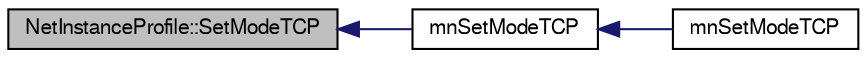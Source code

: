 digraph G
{
  edge [fontname="FreeSans",fontsize="10",labelfontname="FreeSans",labelfontsize="10"];
  node [fontname="FreeSans",fontsize="10",shape=record];
  rankdir=LR;
  Node1 [label="NetInstanceProfile::SetModeTCP",height=0.2,width=0.4,color="black", fillcolor="grey75", style="filled" fontcolor="black"];
  Node1 -> Node2 [dir=back,color="midnightblue",fontsize="10",style="solid",fontname="FreeSans"];
  Node2 [label="mnSetModeTCP",height=0.2,width=0.4,color="black", fillcolor="white", style="filled",URL="$group__proc_commands.html#ga41d1d72386b6a45341d3deec6461eaee"];
  Node2 -> Node3 [dir=back,color="midnightblue",fontsize="10",style="solid",fontname="FreeSans"];
  Node3 [label="mnSetModeTCP",height=0.2,width=0.4,color="black", fillcolor="white", style="filled",URL="$group__proc_commands.html#ga5166eca37da12ea9a75a1896c22b9e7e"];
}
